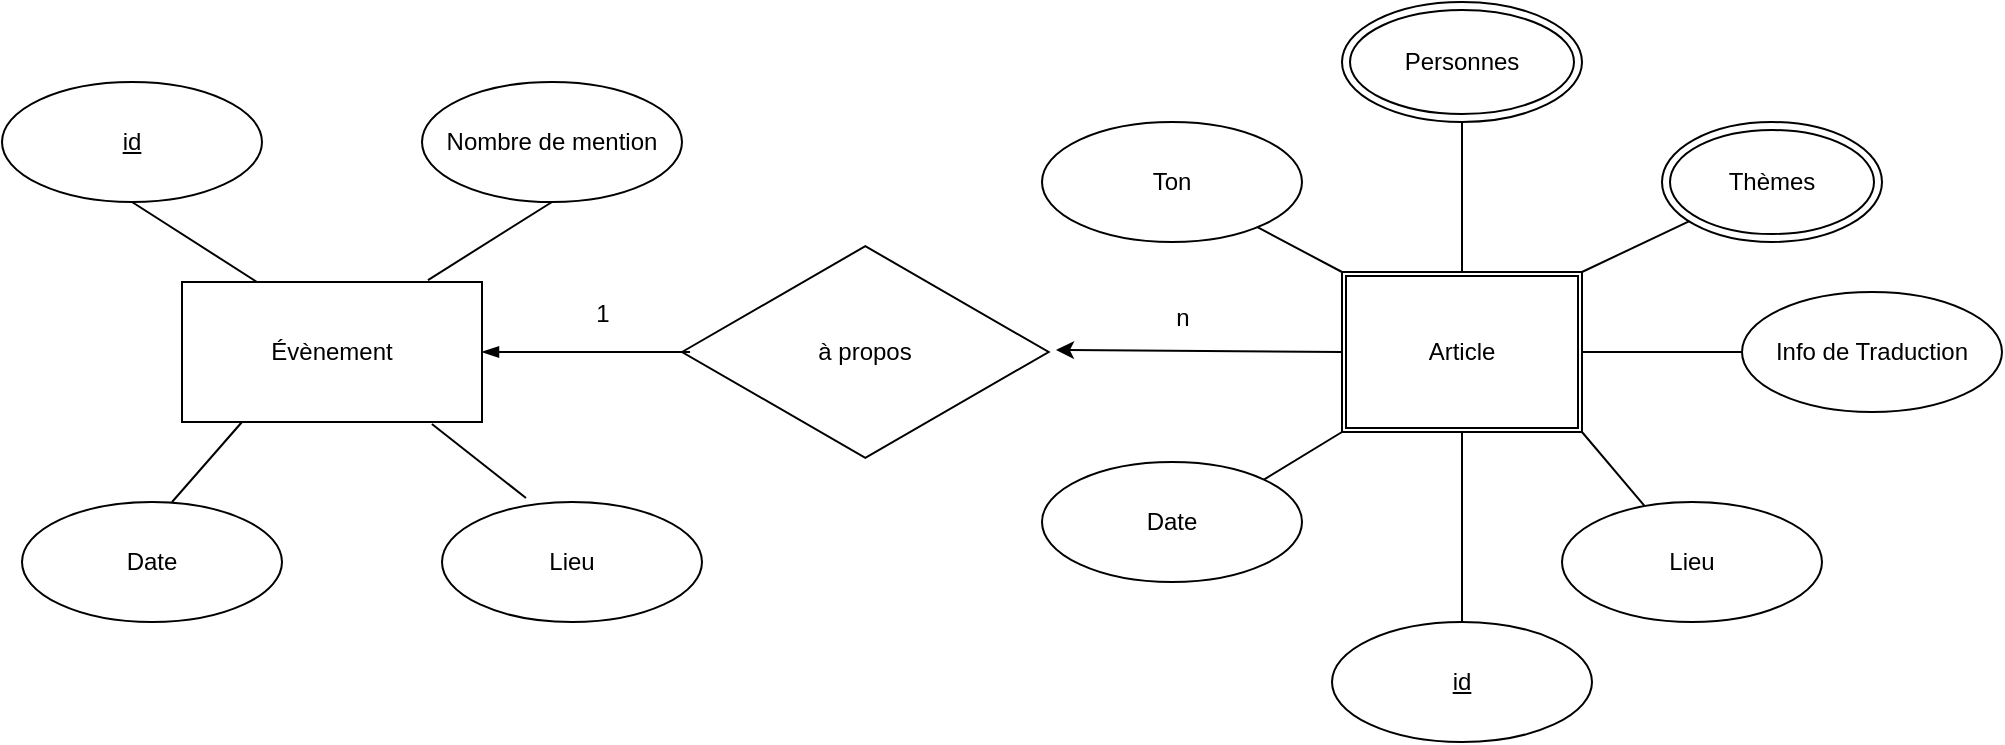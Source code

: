 <mxfile version="12.5.1" type="device"><diagram id="C5RBs43oDa-KdzZeNtuy" name="Page-1"><mxGraphModel dx="1422" dy="756" grid="1" gridSize="10" guides="1" tooltips="1" connect="1" arrows="1" fold="1" page="1" pageScale="1" pageWidth="827" pageHeight="1169" math="0" shadow="0"><root><mxCell id="WIyWlLk6GJQsqaUBKTNV-0"/><mxCell id="WIyWlLk6GJQsqaUBKTNV-1" parent="WIyWlLk6GJQsqaUBKTNV-0"/><mxCell id="3VhnkcEesMI683mUyiKS-1" value="Évènement" style="rounded=0;whiteSpace=wrap;html=1;" vertex="1" parent="WIyWlLk6GJQsqaUBKTNV-1"><mxGeometry x="110" y="250" width="150" height="70" as="geometry"/></mxCell><mxCell id="3VhnkcEesMI683mUyiKS-3" value="Date" style="ellipse;whiteSpace=wrap;html=1;" vertex="1" parent="WIyWlLk6GJQsqaUBKTNV-1"><mxGeometry x="30" y="360" width="130" height="60" as="geometry"/></mxCell><mxCell id="3VhnkcEesMI683mUyiKS-4" value="Lieu" style="ellipse;whiteSpace=wrap;html=1;" vertex="1" parent="WIyWlLk6GJQsqaUBKTNV-1"><mxGeometry x="240" y="360" width="130" height="60" as="geometry"/></mxCell><mxCell id="3VhnkcEesMI683mUyiKS-5" value="&lt;div&gt;Nombre de mention&lt;/div&gt;" style="ellipse;whiteSpace=wrap;html=1;" vertex="1" parent="WIyWlLk6GJQsqaUBKTNV-1"><mxGeometry x="230" y="150" width="130" height="60" as="geometry"/></mxCell><mxCell id="3VhnkcEesMI683mUyiKS-45" style="rounded=0;orthogonalLoop=1;jettySize=auto;html=1;exitX=0;exitY=1;exitDx=0;exitDy=0;entryX=1;entryY=0;entryDx=0;entryDy=0;endArrow=none;endFill=0;strokeColor=#000000;" edge="1" parent="WIyWlLk6GJQsqaUBKTNV-1" source="3VhnkcEesMI683mUyiKS-6" target="3VhnkcEesMI683mUyiKS-20"><mxGeometry relative="1" as="geometry"/></mxCell><mxCell id="3VhnkcEesMI683mUyiKS-6" value="&lt;div&gt;Article&lt;/div&gt;" style="shape=ext;double=1;rounded=0;whiteSpace=wrap;html=1;" vertex="1" parent="WIyWlLk6GJQsqaUBKTNV-1"><mxGeometry x="690" y="245" width="120" height="80" as="geometry"/></mxCell><mxCell id="3VhnkcEesMI683mUyiKS-8" value="à propos" style="html=1;whiteSpace=wrap;aspect=fixed;shape=isoRectangle;" vertex="1" parent="WIyWlLk6GJQsqaUBKTNV-1"><mxGeometry x="360" y="230" width="183.33" height="110" as="geometry"/></mxCell><mxCell id="3VhnkcEesMI683mUyiKS-14" value="" style="endArrow=blockThin;html=1;endFill=1;entryX=1;entryY=0.5;entryDx=0;entryDy=0;exitX=0.022;exitY=0.5;exitDx=0;exitDy=0;exitPerimeter=0;" edge="1" parent="WIyWlLk6GJQsqaUBKTNV-1" source="3VhnkcEesMI683mUyiKS-8" target="3VhnkcEesMI683mUyiKS-1"><mxGeometry width="50" height="50" relative="1" as="geometry"><mxPoint x="360" y="285" as="sourcePoint"/><mxPoint x="350" y="310" as="targetPoint"/></mxGeometry></mxCell><mxCell id="3VhnkcEesMI683mUyiKS-26" value="&lt;div&gt;&lt;span style=&quot;background-color: transparent&quot;&gt;1&lt;/span&gt;&lt;/div&gt;" style="text;html=1;align=center;verticalAlign=middle;resizable=0;points=[];labelBackgroundColor=#ffffff;" vertex="1" connectable="0" parent="3VhnkcEesMI683mUyiKS-14"><mxGeometry x="-0.216" y="-2" relative="1" as="geometry"><mxPoint x="-3.03" y="-17" as="offset"/></mxGeometry></mxCell><mxCell id="3VhnkcEesMI683mUyiKS-15" value="" style="endArrow=classic;html=1;exitX=0;exitY=0.5;exitDx=0;exitDy=0;strokeWidth=1;endFill=1;" edge="1" parent="WIyWlLk6GJQsqaUBKTNV-1" source="3VhnkcEesMI683mUyiKS-6"><mxGeometry width="50" height="50" relative="1" as="geometry"><mxPoint x="504.34" y="284.5" as="sourcePoint"/><mxPoint x="547" y="284" as="targetPoint"/></mxGeometry></mxCell><mxCell id="3VhnkcEesMI683mUyiKS-16" value="" style="endArrow=none;html=1;entryX=0.2;entryY=1;entryDx=0;entryDy=0;entryPerimeter=0;exitX=0.577;exitY=0;exitDx=0;exitDy=0;exitPerimeter=0;" edge="1" parent="WIyWlLk6GJQsqaUBKTNV-1" source="3VhnkcEesMI683mUyiKS-3" target="3VhnkcEesMI683mUyiKS-1"><mxGeometry width="50" height="50" relative="1" as="geometry"><mxPoint x="30" y="490" as="sourcePoint"/><mxPoint x="80" y="440" as="targetPoint"/></mxGeometry></mxCell><mxCell id="3VhnkcEesMI683mUyiKS-17" value="" style="endArrow=none;html=1;entryX=0.833;entryY=1.014;entryDx=0;entryDy=0;entryPerimeter=0;exitX=0.323;exitY=-0.033;exitDx=0;exitDy=0;exitPerimeter=0;" edge="1" parent="WIyWlLk6GJQsqaUBKTNV-1" source="3VhnkcEesMI683mUyiKS-4" target="3VhnkcEesMI683mUyiKS-1"><mxGeometry width="50" height="50" relative="1" as="geometry"><mxPoint x="115.01" y="370" as="sourcePoint"/><mxPoint x="150" y="330" as="targetPoint"/></mxGeometry></mxCell><mxCell id="3VhnkcEesMI683mUyiKS-18" value="" style="endArrow=none;html=1;entryX=0.5;entryY=1;entryDx=0;entryDy=0;exitX=0.82;exitY=-0.014;exitDx=0;exitDy=0;exitPerimeter=0;" edge="1" parent="WIyWlLk6GJQsqaUBKTNV-1" source="3VhnkcEesMI683mUyiKS-1" target="3VhnkcEesMI683mUyiKS-5"><mxGeometry width="50" height="50" relative="1" as="geometry"><mxPoint x="261.99" y="368.02" as="sourcePoint"/><mxPoint x="244.95" y="330.98" as="targetPoint"/></mxGeometry></mxCell><mxCell id="3VhnkcEesMI683mUyiKS-36" style="rounded=0;orthogonalLoop=1;jettySize=auto;html=1;entryX=1;entryY=1;entryDx=0;entryDy=0;endArrow=none;endFill=0;strokeColor=#000000;" edge="1" parent="WIyWlLk6GJQsqaUBKTNV-1" source="3VhnkcEesMI683mUyiKS-19" target="3VhnkcEesMI683mUyiKS-6"><mxGeometry relative="1" as="geometry"/></mxCell><mxCell id="3VhnkcEesMI683mUyiKS-19" value="Lieu" style="ellipse;whiteSpace=wrap;html=1;" vertex="1" parent="WIyWlLk6GJQsqaUBKTNV-1"><mxGeometry x="800" y="360" width="130" height="60" as="geometry"/></mxCell><mxCell id="3VhnkcEesMI683mUyiKS-20" value="Date" style="ellipse;whiteSpace=wrap;html=1;" vertex="1" parent="WIyWlLk6GJQsqaUBKTNV-1"><mxGeometry x="540" y="340" width="130" height="60" as="geometry"/></mxCell><mxCell id="3VhnkcEesMI683mUyiKS-38" style="edgeStyle=orthogonalEdgeStyle;rounded=0;orthogonalLoop=1;jettySize=auto;html=1;entryX=0.5;entryY=0;entryDx=0;entryDy=0;endArrow=none;endFill=0;strokeColor=#000000;" edge="1" parent="WIyWlLk6GJQsqaUBKTNV-1" source="3VhnkcEesMI683mUyiKS-23" target="3VhnkcEesMI683mUyiKS-6"><mxGeometry relative="1" as="geometry"/></mxCell><mxCell id="3VhnkcEesMI683mUyiKS-23" value="Personnes" style="ellipse;shape=doubleEllipse;whiteSpace=wrap;html=1;" vertex="1" parent="WIyWlLk6GJQsqaUBKTNV-1"><mxGeometry x="690" y="110" width="120" height="60" as="geometry"/></mxCell><mxCell id="3VhnkcEesMI683mUyiKS-37" style="rounded=0;orthogonalLoop=1;jettySize=auto;html=1;entryX=1;entryY=0;entryDx=0;entryDy=0;endArrow=none;endFill=0;strokeColor=#000000;" edge="1" parent="WIyWlLk6GJQsqaUBKTNV-1" source="3VhnkcEesMI683mUyiKS-24" target="3VhnkcEesMI683mUyiKS-6"><mxGeometry relative="1" as="geometry"/></mxCell><mxCell id="3VhnkcEesMI683mUyiKS-24" value="Thèmes" style="ellipse;shape=doubleEllipse;whiteSpace=wrap;html=1;" vertex="1" parent="WIyWlLk6GJQsqaUBKTNV-1"><mxGeometry x="850" y="170" width="110" height="60" as="geometry"/></mxCell><mxCell id="3VhnkcEesMI683mUyiKS-40" style="orthogonalLoop=1;jettySize=auto;html=1;entryX=0;entryY=0;entryDx=0;entryDy=0;endArrow=none;endFill=0;strokeColor=#000000;rounded=0;" edge="1" parent="WIyWlLk6GJQsqaUBKTNV-1" source="3VhnkcEesMI683mUyiKS-25" target="3VhnkcEesMI683mUyiKS-6"><mxGeometry relative="1" as="geometry"/></mxCell><mxCell id="3VhnkcEesMI683mUyiKS-25" value="&lt;div&gt;Ton&lt;/div&gt;" style="ellipse;whiteSpace=wrap;html=1;" vertex="1" parent="WIyWlLk6GJQsqaUBKTNV-1"><mxGeometry x="540" y="170" width="130" height="60" as="geometry"/></mxCell><mxCell id="3VhnkcEesMI683mUyiKS-27" value="&lt;div&gt;n&lt;/div&gt;" style="text;html=1;align=center;verticalAlign=middle;resizable=0;points=[];labelBackgroundColor=#ffffff;" vertex="1" connectable="0" parent="WIyWlLk6GJQsqaUBKTNV-1"><mxGeometry x="605" y="285" as="geometry"><mxPoint x="5" y="-17" as="offset"/></mxGeometry></mxCell><mxCell id="3VhnkcEesMI683mUyiKS-35" style="edgeStyle=orthogonalEdgeStyle;rounded=0;orthogonalLoop=1;jettySize=auto;html=1;strokeColor=#000000;endArrow=none;endFill=0;entryX=1;entryY=0.5;entryDx=0;entryDy=0;" edge="1" parent="WIyWlLk6GJQsqaUBKTNV-1" source="3VhnkcEesMI683mUyiKS-28" target="3VhnkcEesMI683mUyiKS-6"><mxGeometry relative="1" as="geometry"><mxPoint x="830" y="290" as="targetPoint"/></mxGeometry></mxCell><mxCell id="3VhnkcEesMI683mUyiKS-28" value="&lt;div&gt;Info de Traduction&lt;/div&gt;" style="ellipse;whiteSpace=wrap;html=1;" vertex="1" parent="WIyWlLk6GJQsqaUBKTNV-1"><mxGeometry x="890" y="255" width="130" height="60" as="geometry"/></mxCell><mxCell id="3VhnkcEesMI683mUyiKS-30" value="&lt;u&gt;id&lt;/u&gt;" style="ellipse;whiteSpace=wrap;html=1;" vertex="1" parent="WIyWlLk6GJQsqaUBKTNV-1"><mxGeometry x="20" y="150" width="130" height="60" as="geometry"/></mxCell><mxCell id="3VhnkcEesMI683mUyiKS-31" value="" style="endArrow=none;html=1;entryX=0.5;entryY=1;entryDx=0;entryDy=0;exitX=0.25;exitY=0;exitDx=0;exitDy=0;" edge="1" parent="WIyWlLk6GJQsqaUBKTNV-1" source="3VhnkcEesMI683mUyiKS-1" target="3VhnkcEesMI683mUyiKS-30"><mxGeometry width="50" height="50" relative="1" as="geometry"><mxPoint x="20" y="590" as="sourcePoint"/><mxPoint x="70" y="540" as="targetPoint"/></mxGeometry></mxCell><mxCell id="3VhnkcEesMI683mUyiKS-32" value="&lt;u&gt;id&lt;/u&gt;" style="ellipse;whiteSpace=wrap;html=1;" vertex="1" parent="WIyWlLk6GJQsqaUBKTNV-1"><mxGeometry x="685" y="420" width="130" height="60" as="geometry"/></mxCell><mxCell id="3VhnkcEesMI683mUyiKS-33" value="" style="endArrow=none;html=1;entryX=0.5;entryY=1;entryDx=0;entryDy=0;exitX=0.5;exitY=0;exitDx=0;exitDy=0;" edge="1" parent="WIyWlLk6GJQsqaUBKTNV-1" source="3VhnkcEesMI683mUyiKS-32" target="3VhnkcEesMI683mUyiKS-6"><mxGeometry width="50" height="50" relative="1" as="geometry"><mxPoint x="20" y="550" as="sourcePoint"/><mxPoint x="70" y="500" as="targetPoint"/></mxGeometry></mxCell></root></mxGraphModel></diagram></mxfile>